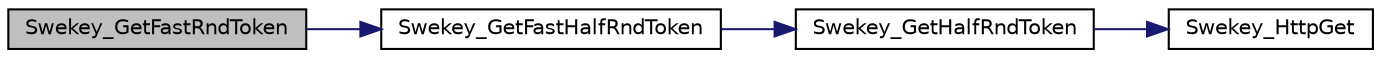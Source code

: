 digraph G
{
  edge [fontname="Helvetica",fontsize="10",labelfontname="Helvetica",labelfontsize="10"];
  node [fontname="Helvetica",fontsize="10",shape=record];
  rankdir="LR";
  Node1 [label="Swekey_GetFastRndToken",height=0.2,width=0.4,color="black", fillcolor="grey75", style="filled" fontcolor="black"];
  Node1 -> Node2 [color="midnightblue",fontsize="10",style="solid",fontname="Helvetica"];
  Node2 [label="Swekey_GetFastHalfRndToken",height=0.2,width=0.4,color="black", fillcolor="white", style="filled",URL="$swekey_8php.html#a465baae283eb3493faf7a09daa450d3d",tooltip="Get a Half Random Token The RT is a 64 vhars hexadecimal value This function get a new random token a..."];
  Node2 -> Node3 [color="midnightblue",fontsize="10",style="solid",fontname="Helvetica"];
  Node3 [label="Swekey_GetHalfRndToken",height=0.2,width=0.4,color="black", fillcolor="white", style="filled",URL="$swekey_8php.html#a7600e11794432095e3e3bc854283d44d",tooltip="Get a Half Random Token from a Token Server The RT is a 64 vhars hexadecimal value Use this value if ..."];
  Node3 -> Node4 [color="midnightblue",fontsize="10",style="solid",fontname="Helvetica"];
  Node4 [label="Swekey_HttpGet",height=0.2,width=0.4,color="black", fillcolor="white", style="filled",URL="$swekey_8php.html#a4864b92459c3d13c9ff3f5eaee768b45",tooltip="Send a synchronous request to the server."];
}
